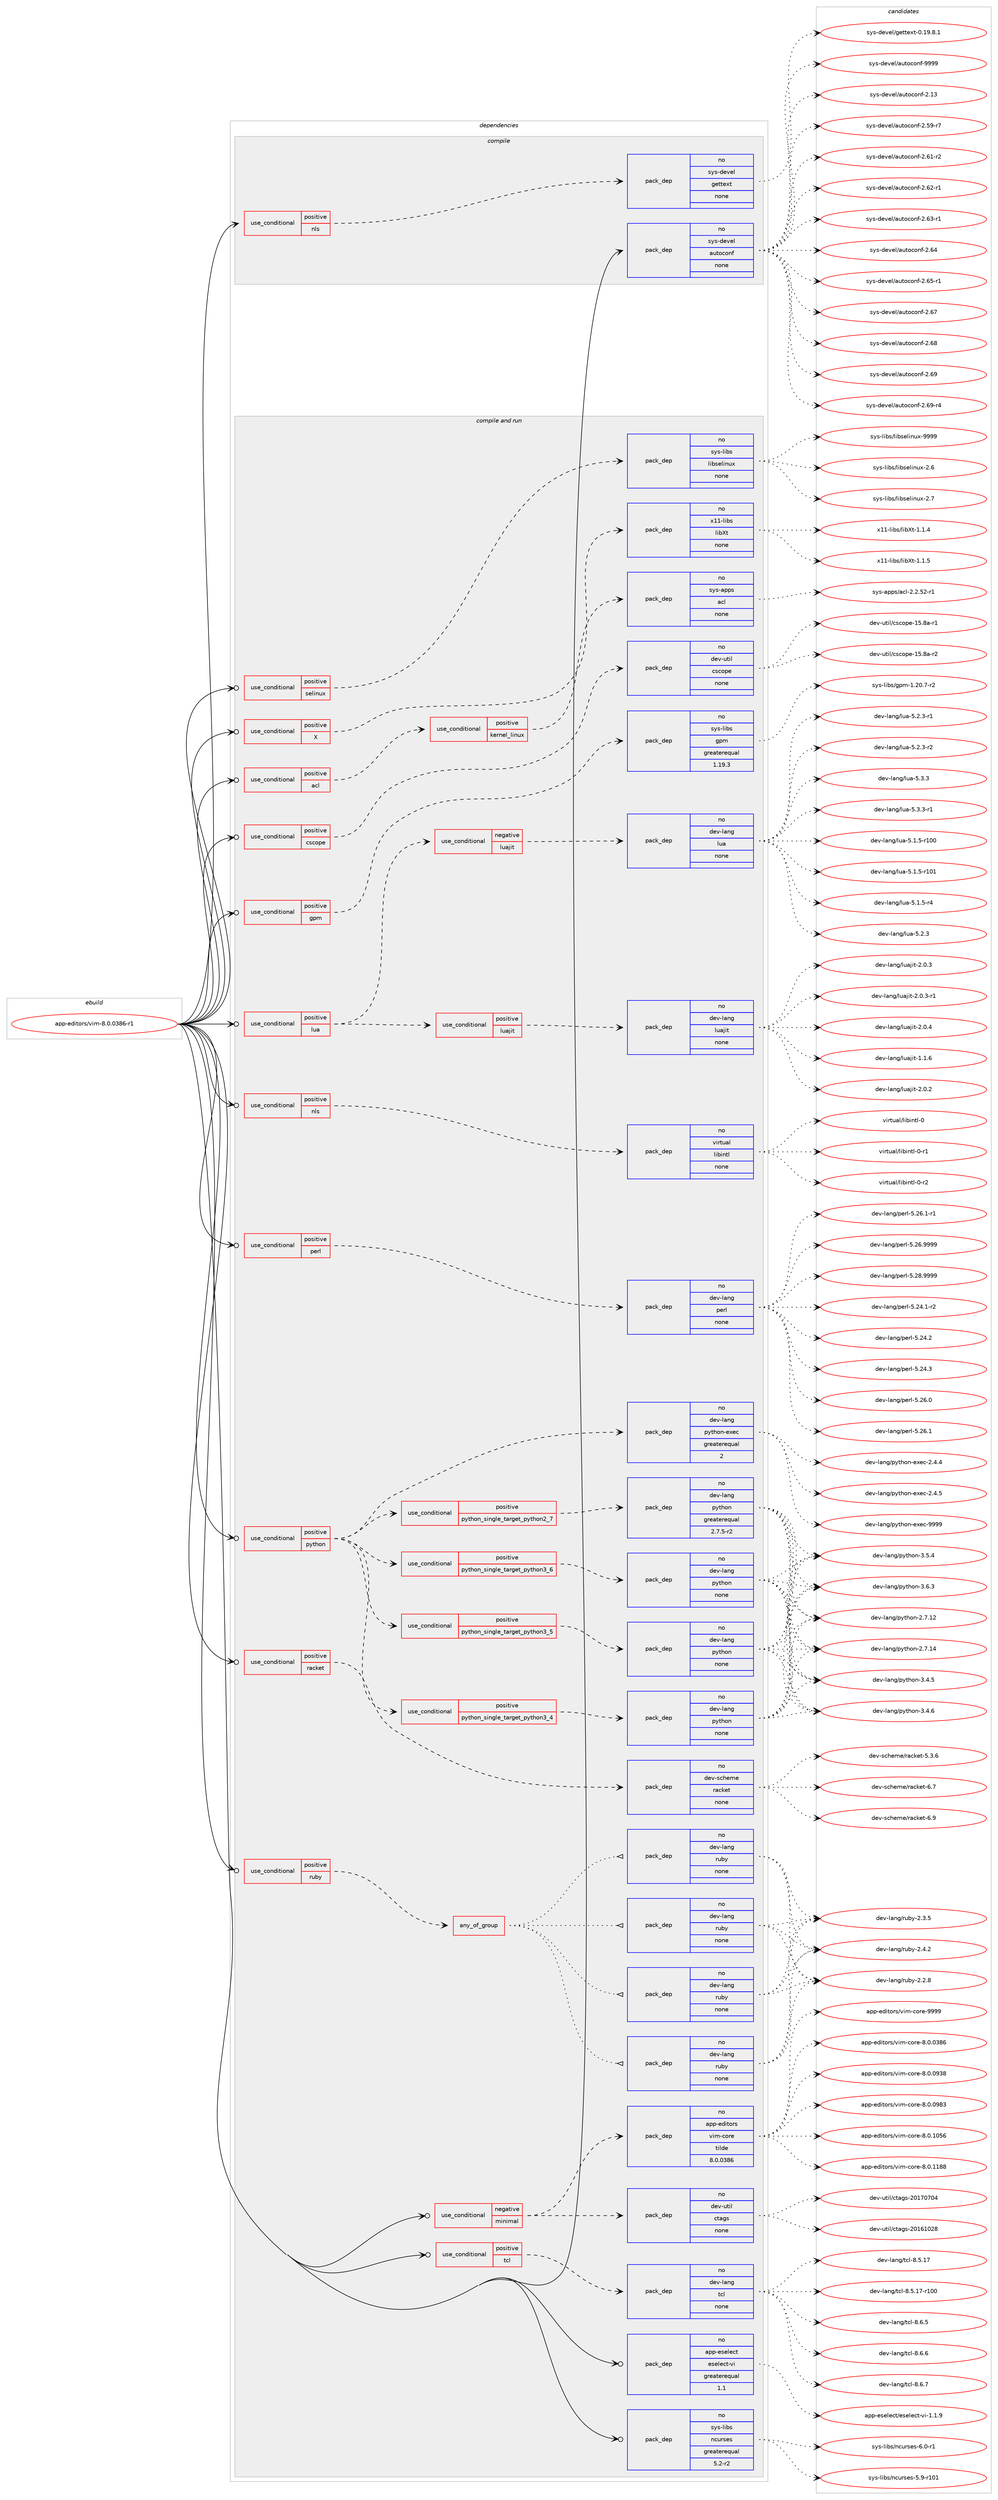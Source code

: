 digraph prolog {

# *************
# Graph options
# *************

newrank=true;
concentrate=true;
compound=true;
graph [rankdir=LR,fontname=Helvetica,fontsize=10,ranksep=1.5];#, ranksep=2.5, nodesep=0.2];
edge  [arrowhead=vee];
node  [fontname=Helvetica,fontsize=10];

# **********
# The ebuild
# **********

subgraph cluster_leftcol {
color=gray;
rank=same;
label=<<i>ebuild</i>>;
id [label="app-editors/vim-8.0.0386-r1", color=red, width=4, href="../app-editors/vim-8.0.0386-r1.svg"];
}

# ****************
# The dependencies
# ****************

subgraph cluster_midcol {
color=gray;
label=<<i>dependencies</i>>;
subgraph cluster_compile {
fillcolor="#eeeeee";
style=filled;
label=<<i>compile</i>>;
subgraph cond4673 {
dependency18905 [label=<<TABLE BORDER="0" CELLBORDER="1" CELLSPACING="0" CELLPADDING="4"><TR><TD ROWSPAN="3" CELLPADDING="10">use_conditional</TD></TR><TR><TD>positive</TD></TR><TR><TD>nls</TD></TR></TABLE>>, shape=none, color=red];
subgraph pack13844 {
dependency18906 [label=<<TABLE BORDER="0" CELLBORDER="1" CELLSPACING="0" CELLPADDING="4" WIDTH="220"><TR><TD ROWSPAN="6" CELLPADDING="30">pack_dep</TD></TR><TR><TD WIDTH="110">no</TD></TR><TR><TD>sys-devel</TD></TR><TR><TD>gettext</TD></TR><TR><TD>none</TD></TR><TR><TD></TD></TR></TABLE>>, shape=none, color=blue];
}
dependency18905:e -> dependency18906:w [weight=20,style="dashed",arrowhead="vee"];
}
id:e -> dependency18905:w [weight=20,style="solid",arrowhead="vee"];
subgraph pack13845 {
dependency18907 [label=<<TABLE BORDER="0" CELLBORDER="1" CELLSPACING="0" CELLPADDING="4" WIDTH="220"><TR><TD ROWSPAN="6" CELLPADDING="30">pack_dep</TD></TR><TR><TD WIDTH="110">no</TD></TR><TR><TD>sys-devel</TD></TR><TR><TD>autoconf</TD></TR><TR><TD>none</TD></TR><TR><TD></TD></TR></TABLE>>, shape=none, color=blue];
}
id:e -> dependency18907:w [weight=20,style="solid",arrowhead="vee"];
}
subgraph cluster_compileandrun {
fillcolor="#eeeeee";
style=filled;
label=<<i>compile and run</i>>;
subgraph cond4674 {
dependency18908 [label=<<TABLE BORDER="0" CELLBORDER="1" CELLSPACING="0" CELLPADDING="4"><TR><TD ROWSPAN="3" CELLPADDING="10">use_conditional</TD></TR><TR><TD>negative</TD></TR><TR><TD>minimal</TD></TR></TABLE>>, shape=none, color=red];
subgraph pack13846 {
dependency18909 [label=<<TABLE BORDER="0" CELLBORDER="1" CELLSPACING="0" CELLPADDING="4" WIDTH="220"><TR><TD ROWSPAN="6" CELLPADDING="30">pack_dep</TD></TR><TR><TD WIDTH="110">no</TD></TR><TR><TD>app-editors</TD></TR><TR><TD>vim-core</TD></TR><TR><TD>tilde</TD></TR><TR><TD>8.0.0386</TD></TR></TABLE>>, shape=none, color=blue];
}
dependency18908:e -> dependency18909:w [weight=20,style="dashed",arrowhead="vee"];
subgraph pack13847 {
dependency18910 [label=<<TABLE BORDER="0" CELLBORDER="1" CELLSPACING="0" CELLPADDING="4" WIDTH="220"><TR><TD ROWSPAN="6" CELLPADDING="30">pack_dep</TD></TR><TR><TD WIDTH="110">no</TD></TR><TR><TD>dev-util</TD></TR><TR><TD>ctags</TD></TR><TR><TD>none</TD></TR><TR><TD></TD></TR></TABLE>>, shape=none, color=blue];
}
dependency18908:e -> dependency18910:w [weight=20,style="dashed",arrowhead="vee"];
}
id:e -> dependency18908:w [weight=20,style="solid",arrowhead="odotvee"];
subgraph cond4675 {
dependency18911 [label=<<TABLE BORDER="0" CELLBORDER="1" CELLSPACING="0" CELLPADDING="4"><TR><TD ROWSPAN="3" CELLPADDING="10">use_conditional</TD></TR><TR><TD>positive</TD></TR><TR><TD>X</TD></TR></TABLE>>, shape=none, color=red];
subgraph pack13848 {
dependency18912 [label=<<TABLE BORDER="0" CELLBORDER="1" CELLSPACING="0" CELLPADDING="4" WIDTH="220"><TR><TD ROWSPAN="6" CELLPADDING="30">pack_dep</TD></TR><TR><TD WIDTH="110">no</TD></TR><TR><TD>x11-libs</TD></TR><TR><TD>libXt</TD></TR><TR><TD>none</TD></TR><TR><TD></TD></TR></TABLE>>, shape=none, color=blue];
}
dependency18911:e -> dependency18912:w [weight=20,style="dashed",arrowhead="vee"];
}
id:e -> dependency18911:w [weight=20,style="solid",arrowhead="odotvee"];
subgraph cond4676 {
dependency18913 [label=<<TABLE BORDER="0" CELLBORDER="1" CELLSPACING="0" CELLPADDING="4"><TR><TD ROWSPAN="3" CELLPADDING="10">use_conditional</TD></TR><TR><TD>positive</TD></TR><TR><TD>acl</TD></TR></TABLE>>, shape=none, color=red];
subgraph cond4677 {
dependency18914 [label=<<TABLE BORDER="0" CELLBORDER="1" CELLSPACING="0" CELLPADDING="4"><TR><TD ROWSPAN="3" CELLPADDING="10">use_conditional</TD></TR><TR><TD>positive</TD></TR><TR><TD>kernel_linux</TD></TR></TABLE>>, shape=none, color=red];
subgraph pack13849 {
dependency18915 [label=<<TABLE BORDER="0" CELLBORDER="1" CELLSPACING="0" CELLPADDING="4" WIDTH="220"><TR><TD ROWSPAN="6" CELLPADDING="30">pack_dep</TD></TR><TR><TD WIDTH="110">no</TD></TR><TR><TD>sys-apps</TD></TR><TR><TD>acl</TD></TR><TR><TD>none</TD></TR><TR><TD></TD></TR></TABLE>>, shape=none, color=blue];
}
dependency18914:e -> dependency18915:w [weight=20,style="dashed",arrowhead="vee"];
}
dependency18913:e -> dependency18914:w [weight=20,style="dashed",arrowhead="vee"];
}
id:e -> dependency18913:w [weight=20,style="solid",arrowhead="odotvee"];
subgraph cond4678 {
dependency18916 [label=<<TABLE BORDER="0" CELLBORDER="1" CELLSPACING="0" CELLPADDING="4"><TR><TD ROWSPAN="3" CELLPADDING="10">use_conditional</TD></TR><TR><TD>positive</TD></TR><TR><TD>cscope</TD></TR></TABLE>>, shape=none, color=red];
subgraph pack13850 {
dependency18917 [label=<<TABLE BORDER="0" CELLBORDER="1" CELLSPACING="0" CELLPADDING="4" WIDTH="220"><TR><TD ROWSPAN="6" CELLPADDING="30">pack_dep</TD></TR><TR><TD WIDTH="110">no</TD></TR><TR><TD>dev-util</TD></TR><TR><TD>cscope</TD></TR><TR><TD>none</TD></TR><TR><TD></TD></TR></TABLE>>, shape=none, color=blue];
}
dependency18916:e -> dependency18917:w [weight=20,style="dashed",arrowhead="vee"];
}
id:e -> dependency18916:w [weight=20,style="solid",arrowhead="odotvee"];
subgraph cond4679 {
dependency18918 [label=<<TABLE BORDER="0" CELLBORDER="1" CELLSPACING="0" CELLPADDING="4"><TR><TD ROWSPAN="3" CELLPADDING="10">use_conditional</TD></TR><TR><TD>positive</TD></TR><TR><TD>gpm</TD></TR></TABLE>>, shape=none, color=red];
subgraph pack13851 {
dependency18919 [label=<<TABLE BORDER="0" CELLBORDER="1" CELLSPACING="0" CELLPADDING="4" WIDTH="220"><TR><TD ROWSPAN="6" CELLPADDING="30">pack_dep</TD></TR><TR><TD WIDTH="110">no</TD></TR><TR><TD>sys-libs</TD></TR><TR><TD>gpm</TD></TR><TR><TD>greaterequal</TD></TR><TR><TD>1.19.3</TD></TR></TABLE>>, shape=none, color=blue];
}
dependency18918:e -> dependency18919:w [weight=20,style="dashed",arrowhead="vee"];
}
id:e -> dependency18918:w [weight=20,style="solid",arrowhead="odotvee"];
subgraph cond4680 {
dependency18920 [label=<<TABLE BORDER="0" CELLBORDER="1" CELLSPACING="0" CELLPADDING="4"><TR><TD ROWSPAN="3" CELLPADDING="10">use_conditional</TD></TR><TR><TD>positive</TD></TR><TR><TD>lua</TD></TR></TABLE>>, shape=none, color=red];
subgraph cond4681 {
dependency18921 [label=<<TABLE BORDER="0" CELLBORDER="1" CELLSPACING="0" CELLPADDING="4"><TR><TD ROWSPAN="3" CELLPADDING="10">use_conditional</TD></TR><TR><TD>positive</TD></TR><TR><TD>luajit</TD></TR></TABLE>>, shape=none, color=red];
subgraph pack13852 {
dependency18922 [label=<<TABLE BORDER="0" CELLBORDER="1" CELLSPACING="0" CELLPADDING="4" WIDTH="220"><TR><TD ROWSPAN="6" CELLPADDING="30">pack_dep</TD></TR><TR><TD WIDTH="110">no</TD></TR><TR><TD>dev-lang</TD></TR><TR><TD>luajit</TD></TR><TR><TD>none</TD></TR><TR><TD></TD></TR></TABLE>>, shape=none, color=blue];
}
dependency18921:e -> dependency18922:w [weight=20,style="dashed",arrowhead="vee"];
}
dependency18920:e -> dependency18921:w [weight=20,style="dashed",arrowhead="vee"];
subgraph cond4682 {
dependency18923 [label=<<TABLE BORDER="0" CELLBORDER="1" CELLSPACING="0" CELLPADDING="4"><TR><TD ROWSPAN="3" CELLPADDING="10">use_conditional</TD></TR><TR><TD>negative</TD></TR><TR><TD>luajit</TD></TR></TABLE>>, shape=none, color=red];
subgraph pack13853 {
dependency18924 [label=<<TABLE BORDER="0" CELLBORDER="1" CELLSPACING="0" CELLPADDING="4" WIDTH="220"><TR><TD ROWSPAN="6" CELLPADDING="30">pack_dep</TD></TR><TR><TD WIDTH="110">no</TD></TR><TR><TD>dev-lang</TD></TR><TR><TD>lua</TD></TR><TR><TD>none</TD></TR><TR><TD></TD></TR></TABLE>>, shape=none, color=blue];
}
dependency18923:e -> dependency18924:w [weight=20,style="dashed",arrowhead="vee"];
}
dependency18920:e -> dependency18923:w [weight=20,style="dashed",arrowhead="vee"];
}
id:e -> dependency18920:w [weight=20,style="solid",arrowhead="odotvee"];
subgraph cond4683 {
dependency18925 [label=<<TABLE BORDER="0" CELLBORDER="1" CELLSPACING="0" CELLPADDING="4"><TR><TD ROWSPAN="3" CELLPADDING="10">use_conditional</TD></TR><TR><TD>positive</TD></TR><TR><TD>nls</TD></TR></TABLE>>, shape=none, color=red];
subgraph pack13854 {
dependency18926 [label=<<TABLE BORDER="0" CELLBORDER="1" CELLSPACING="0" CELLPADDING="4" WIDTH="220"><TR><TD ROWSPAN="6" CELLPADDING="30">pack_dep</TD></TR><TR><TD WIDTH="110">no</TD></TR><TR><TD>virtual</TD></TR><TR><TD>libintl</TD></TR><TR><TD>none</TD></TR><TR><TD></TD></TR></TABLE>>, shape=none, color=blue];
}
dependency18925:e -> dependency18926:w [weight=20,style="dashed",arrowhead="vee"];
}
id:e -> dependency18925:w [weight=20,style="solid",arrowhead="odotvee"];
subgraph cond4684 {
dependency18927 [label=<<TABLE BORDER="0" CELLBORDER="1" CELLSPACING="0" CELLPADDING="4"><TR><TD ROWSPAN="3" CELLPADDING="10">use_conditional</TD></TR><TR><TD>positive</TD></TR><TR><TD>perl</TD></TR></TABLE>>, shape=none, color=red];
subgraph pack13855 {
dependency18928 [label=<<TABLE BORDER="0" CELLBORDER="1" CELLSPACING="0" CELLPADDING="4" WIDTH="220"><TR><TD ROWSPAN="6" CELLPADDING="30">pack_dep</TD></TR><TR><TD WIDTH="110">no</TD></TR><TR><TD>dev-lang</TD></TR><TR><TD>perl</TD></TR><TR><TD>none</TD></TR><TR><TD></TD></TR></TABLE>>, shape=none, color=blue];
}
dependency18927:e -> dependency18928:w [weight=20,style="dashed",arrowhead="vee"];
}
id:e -> dependency18927:w [weight=20,style="solid",arrowhead="odotvee"];
subgraph cond4685 {
dependency18929 [label=<<TABLE BORDER="0" CELLBORDER="1" CELLSPACING="0" CELLPADDING="4"><TR><TD ROWSPAN="3" CELLPADDING="10">use_conditional</TD></TR><TR><TD>positive</TD></TR><TR><TD>python</TD></TR></TABLE>>, shape=none, color=red];
subgraph cond4686 {
dependency18930 [label=<<TABLE BORDER="0" CELLBORDER="1" CELLSPACING="0" CELLPADDING="4"><TR><TD ROWSPAN="3" CELLPADDING="10">use_conditional</TD></TR><TR><TD>positive</TD></TR><TR><TD>python_single_target_python2_7</TD></TR></TABLE>>, shape=none, color=red];
subgraph pack13856 {
dependency18931 [label=<<TABLE BORDER="0" CELLBORDER="1" CELLSPACING="0" CELLPADDING="4" WIDTH="220"><TR><TD ROWSPAN="6" CELLPADDING="30">pack_dep</TD></TR><TR><TD WIDTH="110">no</TD></TR><TR><TD>dev-lang</TD></TR><TR><TD>python</TD></TR><TR><TD>greaterequal</TD></TR><TR><TD>2.7.5-r2</TD></TR></TABLE>>, shape=none, color=blue];
}
dependency18930:e -> dependency18931:w [weight=20,style="dashed",arrowhead="vee"];
}
dependency18929:e -> dependency18930:w [weight=20,style="dashed",arrowhead="vee"];
subgraph cond4687 {
dependency18932 [label=<<TABLE BORDER="0" CELLBORDER="1" CELLSPACING="0" CELLPADDING="4"><TR><TD ROWSPAN="3" CELLPADDING="10">use_conditional</TD></TR><TR><TD>positive</TD></TR><TR><TD>python_single_target_python3_4</TD></TR></TABLE>>, shape=none, color=red];
subgraph pack13857 {
dependency18933 [label=<<TABLE BORDER="0" CELLBORDER="1" CELLSPACING="0" CELLPADDING="4" WIDTH="220"><TR><TD ROWSPAN="6" CELLPADDING="30">pack_dep</TD></TR><TR><TD WIDTH="110">no</TD></TR><TR><TD>dev-lang</TD></TR><TR><TD>python</TD></TR><TR><TD>none</TD></TR><TR><TD></TD></TR></TABLE>>, shape=none, color=blue];
}
dependency18932:e -> dependency18933:w [weight=20,style="dashed",arrowhead="vee"];
}
dependency18929:e -> dependency18932:w [weight=20,style="dashed",arrowhead="vee"];
subgraph cond4688 {
dependency18934 [label=<<TABLE BORDER="0" CELLBORDER="1" CELLSPACING="0" CELLPADDING="4"><TR><TD ROWSPAN="3" CELLPADDING="10">use_conditional</TD></TR><TR><TD>positive</TD></TR><TR><TD>python_single_target_python3_5</TD></TR></TABLE>>, shape=none, color=red];
subgraph pack13858 {
dependency18935 [label=<<TABLE BORDER="0" CELLBORDER="1" CELLSPACING="0" CELLPADDING="4" WIDTH="220"><TR><TD ROWSPAN="6" CELLPADDING="30">pack_dep</TD></TR><TR><TD WIDTH="110">no</TD></TR><TR><TD>dev-lang</TD></TR><TR><TD>python</TD></TR><TR><TD>none</TD></TR><TR><TD></TD></TR></TABLE>>, shape=none, color=blue];
}
dependency18934:e -> dependency18935:w [weight=20,style="dashed",arrowhead="vee"];
}
dependency18929:e -> dependency18934:w [weight=20,style="dashed",arrowhead="vee"];
subgraph cond4689 {
dependency18936 [label=<<TABLE BORDER="0" CELLBORDER="1" CELLSPACING="0" CELLPADDING="4"><TR><TD ROWSPAN="3" CELLPADDING="10">use_conditional</TD></TR><TR><TD>positive</TD></TR><TR><TD>python_single_target_python3_6</TD></TR></TABLE>>, shape=none, color=red];
subgraph pack13859 {
dependency18937 [label=<<TABLE BORDER="0" CELLBORDER="1" CELLSPACING="0" CELLPADDING="4" WIDTH="220"><TR><TD ROWSPAN="6" CELLPADDING="30">pack_dep</TD></TR><TR><TD WIDTH="110">no</TD></TR><TR><TD>dev-lang</TD></TR><TR><TD>python</TD></TR><TR><TD>none</TD></TR><TR><TD></TD></TR></TABLE>>, shape=none, color=blue];
}
dependency18936:e -> dependency18937:w [weight=20,style="dashed",arrowhead="vee"];
}
dependency18929:e -> dependency18936:w [weight=20,style="dashed",arrowhead="vee"];
subgraph pack13860 {
dependency18938 [label=<<TABLE BORDER="0" CELLBORDER="1" CELLSPACING="0" CELLPADDING="4" WIDTH="220"><TR><TD ROWSPAN="6" CELLPADDING="30">pack_dep</TD></TR><TR><TD WIDTH="110">no</TD></TR><TR><TD>dev-lang</TD></TR><TR><TD>python-exec</TD></TR><TR><TD>greaterequal</TD></TR><TR><TD>2</TD></TR></TABLE>>, shape=none, color=blue];
}
dependency18929:e -> dependency18938:w [weight=20,style="dashed",arrowhead="vee"];
}
id:e -> dependency18929:w [weight=20,style="solid",arrowhead="odotvee"];
subgraph cond4690 {
dependency18939 [label=<<TABLE BORDER="0" CELLBORDER="1" CELLSPACING="0" CELLPADDING="4"><TR><TD ROWSPAN="3" CELLPADDING="10">use_conditional</TD></TR><TR><TD>positive</TD></TR><TR><TD>racket</TD></TR></TABLE>>, shape=none, color=red];
subgraph pack13861 {
dependency18940 [label=<<TABLE BORDER="0" CELLBORDER="1" CELLSPACING="0" CELLPADDING="4" WIDTH="220"><TR><TD ROWSPAN="6" CELLPADDING="30">pack_dep</TD></TR><TR><TD WIDTH="110">no</TD></TR><TR><TD>dev-scheme</TD></TR><TR><TD>racket</TD></TR><TR><TD>none</TD></TR><TR><TD></TD></TR></TABLE>>, shape=none, color=blue];
}
dependency18939:e -> dependency18940:w [weight=20,style="dashed",arrowhead="vee"];
}
id:e -> dependency18939:w [weight=20,style="solid",arrowhead="odotvee"];
subgraph cond4691 {
dependency18941 [label=<<TABLE BORDER="0" CELLBORDER="1" CELLSPACING="0" CELLPADDING="4"><TR><TD ROWSPAN="3" CELLPADDING="10">use_conditional</TD></TR><TR><TD>positive</TD></TR><TR><TD>ruby</TD></TR></TABLE>>, shape=none, color=red];
subgraph any384 {
dependency18942 [label=<<TABLE BORDER="0" CELLBORDER="1" CELLSPACING="0" CELLPADDING="4"><TR><TD CELLPADDING="10">any_of_group</TD></TR></TABLE>>, shape=none, color=red];subgraph pack13862 {
dependency18943 [label=<<TABLE BORDER="0" CELLBORDER="1" CELLSPACING="0" CELLPADDING="4" WIDTH="220"><TR><TD ROWSPAN="6" CELLPADDING="30">pack_dep</TD></TR><TR><TD WIDTH="110">no</TD></TR><TR><TD>dev-lang</TD></TR><TR><TD>ruby</TD></TR><TR><TD>none</TD></TR><TR><TD></TD></TR></TABLE>>, shape=none, color=blue];
}
dependency18942:e -> dependency18943:w [weight=20,style="dotted",arrowhead="oinv"];
subgraph pack13863 {
dependency18944 [label=<<TABLE BORDER="0" CELLBORDER="1" CELLSPACING="0" CELLPADDING="4" WIDTH="220"><TR><TD ROWSPAN="6" CELLPADDING="30">pack_dep</TD></TR><TR><TD WIDTH="110">no</TD></TR><TR><TD>dev-lang</TD></TR><TR><TD>ruby</TD></TR><TR><TD>none</TD></TR><TR><TD></TD></TR></TABLE>>, shape=none, color=blue];
}
dependency18942:e -> dependency18944:w [weight=20,style="dotted",arrowhead="oinv"];
subgraph pack13864 {
dependency18945 [label=<<TABLE BORDER="0" CELLBORDER="1" CELLSPACING="0" CELLPADDING="4" WIDTH="220"><TR><TD ROWSPAN="6" CELLPADDING="30">pack_dep</TD></TR><TR><TD WIDTH="110">no</TD></TR><TR><TD>dev-lang</TD></TR><TR><TD>ruby</TD></TR><TR><TD>none</TD></TR><TR><TD></TD></TR></TABLE>>, shape=none, color=blue];
}
dependency18942:e -> dependency18945:w [weight=20,style="dotted",arrowhead="oinv"];
subgraph pack13865 {
dependency18946 [label=<<TABLE BORDER="0" CELLBORDER="1" CELLSPACING="0" CELLPADDING="4" WIDTH="220"><TR><TD ROWSPAN="6" CELLPADDING="30">pack_dep</TD></TR><TR><TD WIDTH="110">no</TD></TR><TR><TD>dev-lang</TD></TR><TR><TD>ruby</TD></TR><TR><TD>none</TD></TR><TR><TD></TD></TR></TABLE>>, shape=none, color=blue];
}
dependency18942:e -> dependency18946:w [weight=20,style="dotted",arrowhead="oinv"];
}
dependency18941:e -> dependency18942:w [weight=20,style="dashed",arrowhead="vee"];
}
id:e -> dependency18941:w [weight=20,style="solid",arrowhead="odotvee"];
subgraph cond4692 {
dependency18947 [label=<<TABLE BORDER="0" CELLBORDER="1" CELLSPACING="0" CELLPADDING="4"><TR><TD ROWSPAN="3" CELLPADDING="10">use_conditional</TD></TR><TR><TD>positive</TD></TR><TR><TD>selinux</TD></TR></TABLE>>, shape=none, color=red];
subgraph pack13866 {
dependency18948 [label=<<TABLE BORDER="0" CELLBORDER="1" CELLSPACING="0" CELLPADDING="4" WIDTH="220"><TR><TD ROWSPAN="6" CELLPADDING="30">pack_dep</TD></TR><TR><TD WIDTH="110">no</TD></TR><TR><TD>sys-libs</TD></TR><TR><TD>libselinux</TD></TR><TR><TD>none</TD></TR><TR><TD></TD></TR></TABLE>>, shape=none, color=blue];
}
dependency18947:e -> dependency18948:w [weight=20,style="dashed",arrowhead="vee"];
}
id:e -> dependency18947:w [weight=20,style="solid",arrowhead="odotvee"];
subgraph cond4693 {
dependency18949 [label=<<TABLE BORDER="0" CELLBORDER="1" CELLSPACING="0" CELLPADDING="4"><TR><TD ROWSPAN="3" CELLPADDING="10">use_conditional</TD></TR><TR><TD>positive</TD></TR><TR><TD>tcl</TD></TR></TABLE>>, shape=none, color=red];
subgraph pack13867 {
dependency18950 [label=<<TABLE BORDER="0" CELLBORDER="1" CELLSPACING="0" CELLPADDING="4" WIDTH="220"><TR><TD ROWSPAN="6" CELLPADDING="30">pack_dep</TD></TR><TR><TD WIDTH="110">no</TD></TR><TR><TD>dev-lang</TD></TR><TR><TD>tcl</TD></TR><TR><TD>none</TD></TR><TR><TD></TD></TR></TABLE>>, shape=none, color=blue];
}
dependency18949:e -> dependency18950:w [weight=20,style="dashed",arrowhead="vee"];
}
id:e -> dependency18949:w [weight=20,style="solid",arrowhead="odotvee"];
subgraph pack13868 {
dependency18951 [label=<<TABLE BORDER="0" CELLBORDER="1" CELLSPACING="0" CELLPADDING="4" WIDTH="220"><TR><TD ROWSPAN="6" CELLPADDING="30">pack_dep</TD></TR><TR><TD WIDTH="110">no</TD></TR><TR><TD>app-eselect</TD></TR><TR><TD>eselect-vi</TD></TR><TR><TD>greaterequal</TD></TR><TR><TD>1.1</TD></TR></TABLE>>, shape=none, color=blue];
}
id:e -> dependency18951:w [weight=20,style="solid",arrowhead="odotvee"];
subgraph pack13869 {
dependency18952 [label=<<TABLE BORDER="0" CELLBORDER="1" CELLSPACING="0" CELLPADDING="4" WIDTH="220"><TR><TD ROWSPAN="6" CELLPADDING="30">pack_dep</TD></TR><TR><TD WIDTH="110">no</TD></TR><TR><TD>sys-libs</TD></TR><TR><TD>ncurses</TD></TR><TR><TD>greaterequal</TD></TR><TR><TD>5.2-r2</TD></TR></TABLE>>, shape=none, color=blue];
}
id:e -> dependency18952:w [weight=20,style="solid",arrowhead="odotvee"];
}
subgraph cluster_run {
fillcolor="#eeeeee";
style=filled;
label=<<i>run</i>>;
}
}

# **************
# The candidates
# **************

subgraph cluster_choices {
rank=same;
color=gray;
label=<<i>candidates</i>>;

subgraph choice13844 {
color=black;
nodesep=1;
choice1151211154510010111810110847103101116116101120116454846495746564649 [label="sys-devel/gettext-0.19.8.1", color=red, width=4,href="../sys-devel/gettext-0.19.8.1.svg"];
dependency18906:e -> choice1151211154510010111810110847103101116116101120116454846495746564649:w [style=dotted,weight="100"];
}
subgraph choice13845 {
color=black;
nodesep=1;
choice115121115451001011181011084797117116111991111101024550464951 [label="sys-devel/autoconf-2.13", color=red, width=4,href="../sys-devel/autoconf-2.13.svg"];
choice1151211154510010111810110847971171161119911111010245504653574511455 [label="sys-devel/autoconf-2.59-r7", color=red, width=4,href="../sys-devel/autoconf-2.59-r7.svg"];
choice1151211154510010111810110847971171161119911111010245504654494511450 [label="sys-devel/autoconf-2.61-r2", color=red, width=4,href="../sys-devel/autoconf-2.61-r2.svg"];
choice1151211154510010111810110847971171161119911111010245504654504511449 [label="sys-devel/autoconf-2.62-r1", color=red, width=4,href="../sys-devel/autoconf-2.62-r1.svg"];
choice1151211154510010111810110847971171161119911111010245504654514511449 [label="sys-devel/autoconf-2.63-r1", color=red, width=4,href="../sys-devel/autoconf-2.63-r1.svg"];
choice115121115451001011181011084797117116111991111101024550465452 [label="sys-devel/autoconf-2.64", color=red, width=4,href="../sys-devel/autoconf-2.64.svg"];
choice1151211154510010111810110847971171161119911111010245504654534511449 [label="sys-devel/autoconf-2.65-r1", color=red, width=4,href="../sys-devel/autoconf-2.65-r1.svg"];
choice115121115451001011181011084797117116111991111101024550465455 [label="sys-devel/autoconf-2.67", color=red, width=4,href="../sys-devel/autoconf-2.67.svg"];
choice115121115451001011181011084797117116111991111101024550465456 [label="sys-devel/autoconf-2.68", color=red, width=4,href="../sys-devel/autoconf-2.68.svg"];
choice115121115451001011181011084797117116111991111101024550465457 [label="sys-devel/autoconf-2.69", color=red, width=4,href="../sys-devel/autoconf-2.69.svg"];
choice1151211154510010111810110847971171161119911111010245504654574511452 [label="sys-devel/autoconf-2.69-r4", color=red, width=4,href="../sys-devel/autoconf-2.69-r4.svg"];
choice115121115451001011181011084797117116111991111101024557575757 [label="sys-devel/autoconf-9999", color=red, width=4,href="../sys-devel/autoconf-9999.svg"];
dependency18907:e -> choice115121115451001011181011084797117116111991111101024550464951:w [style=dotted,weight="100"];
dependency18907:e -> choice1151211154510010111810110847971171161119911111010245504653574511455:w [style=dotted,weight="100"];
dependency18907:e -> choice1151211154510010111810110847971171161119911111010245504654494511450:w [style=dotted,weight="100"];
dependency18907:e -> choice1151211154510010111810110847971171161119911111010245504654504511449:w [style=dotted,weight="100"];
dependency18907:e -> choice1151211154510010111810110847971171161119911111010245504654514511449:w [style=dotted,weight="100"];
dependency18907:e -> choice115121115451001011181011084797117116111991111101024550465452:w [style=dotted,weight="100"];
dependency18907:e -> choice1151211154510010111810110847971171161119911111010245504654534511449:w [style=dotted,weight="100"];
dependency18907:e -> choice115121115451001011181011084797117116111991111101024550465455:w [style=dotted,weight="100"];
dependency18907:e -> choice115121115451001011181011084797117116111991111101024550465456:w [style=dotted,weight="100"];
dependency18907:e -> choice115121115451001011181011084797117116111991111101024550465457:w [style=dotted,weight="100"];
dependency18907:e -> choice1151211154510010111810110847971171161119911111010245504654574511452:w [style=dotted,weight="100"];
dependency18907:e -> choice115121115451001011181011084797117116111991111101024557575757:w [style=dotted,weight="100"];
}
subgraph choice13846 {
color=black;
nodesep=1;
choice9711211245101100105116111114115471181051094599111114101455646484648515654 [label="app-editors/vim-core-8.0.0386", color=red, width=4,href="../app-editors/vim-core-8.0.0386.svg"];
choice9711211245101100105116111114115471181051094599111114101455646484648575156 [label="app-editors/vim-core-8.0.0938", color=red, width=4,href="../app-editors/vim-core-8.0.0938.svg"];
choice9711211245101100105116111114115471181051094599111114101455646484648575651 [label="app-editors/vim-core-8.0.0983", color=red, width=4,href="../app-editors/vim-core-8.0.0983.svg"];
choice9711211245101100105116111114115471181051094599111114101455646484649485354 [label="app-editors/vim-core-8.0.1056", color=red, width=4,href="../app-editors/vim-core-8.0.1056.svg"];
choice9711211245101100105116111114115471181051094599111114101455646484649495656 [label="app-editors/vim-core-8.0.1188", color=red, width=4,href="../app-editors/vim-core-8.0.1188.svg"];
choice97112112451011001051161111141154711810510945991111141014557575757 [label="app-editors/vim-core-9999", color=red, width=4,href="../app-editors/vim-core-9999.svg"];
dependency18909:e -> choice9711211245101100105116111114115471181051094599111114101455646484648515654:w [style=dotted,weight="100"];
dependency18909:e -> choice9711211245101100105116111114115471181051094599111114101455646484648575156:w [style=dotted,weight="100"];
dependency18909:e -> choice9711211245101100105116111114115471181051094599111114101455646484648575651:w [style=dotted,weight="100"];
dependency18909:e -> choice9711211245101100105116111114115471181051094599111114101455646484649485354:w [style=dotted,weight="100"];
dependency18909:e -> choice9711211245101100105116111114115471181051094599111114101455646484649495656:w [style=dotted,weight="100"];
dependency18909:e -> choice97112112451011001051161111141154711810510945991111141014557575757:w [style=dotted,weight="100"];
}
subgraph choice13847 {
color=black;
nodesep=1;
choice10010111845117116105108479911697103115455048495449485056 [label="dev-util/ctags-20161028", color=red, width=4,href="../dev-util/ctags-20161028.svg"];
choice10010111845117116105108479911697103115455048495548554852 [label="dev-util/ctags-20170704", color=red, width=4,href="../dev-util/ctags-20170704.svg"];
dependency18910:e -> choice10010111845117116105108479911697103115455048495449485056:w [style=dotted,weight="100"];
dependency18910:e -> choice10010111845117116105108479911697103115455048495548554852:w [style=dotted,weight="100"];
}
subgraph choice13848 {
color=black;
nodesep=1;
choice12049494510810598115471081059888116454946494652 [label="x11-libs/libXt-1.1.4", color=red, width=4,href="../x11-libs/libXt-1.1.4.svg"];
choice12049494510810598115471081059888116454946494653 [label="x11-libs/libXt-1.1.5", color=red, width=4,href="../x11-libs/libXt-1.1.5.svg"];
dependency18912:e -> choice12049494510810598115471081059888116454946494652:w [style=dotted,weight="100"];
dependency18912:e -> choice12049494510810598115471081059888116454946494653:w [style=dotted,weight="100"];
}
subgraph choice13849 {
color=black;
nodesep=1;
choice1151211154597112112115479799108455046504653504511449 [label="sys-apps/acl-2.2.52-r1", color=red, width=4,href="../sys-apps/acl-2.2.52-r1.svg"];
dependency18915:e -> choice1151211154597112112115479799108455046504653504511449:w [style=dotted,weight="100"];
}
subgraph choice13850 {
color=black;
nodesep=1;
choice100101118451171161051084799115991111121014549534656974511449 [label="dev-util/cscope-15.8a-r1", color=red, width=4,href="../dev-util/cscope-15.8a-r1.svg"];
choice100101118451171161051084799115991111121014549534656974511450 [label="dev-util/cscope-15.8a-r2", color=red, width=4,href="../dev-util/cscope-15.8a-r2.svg"];
dependency18917:e -> choice100101118451171161051084799115991111121014549534656974511449:w [style=dotted,weight="100"];
dependency18917:e -> choice100101118451171161051084799115991111121014549534656974511450:w [style=dotted,weight="100"];
}
subgraph choice13851 {
color=black;
nodesep=1;
choice115121115451081059811547103112109454946504846554511450 [label="sys-libs/gpm-1.20.7-r2", color=red, width=4,href="../sys-libs/gpm-1.20.7-r2.svg"];
dependency18919:e -> choice115121115451081059811547103112109454946504846554511450:w [style=dotted,weight="100"];
}
subgraph choice13852 {
color=black;
nodesep=1;
choice10010111845108971101034710811797106105116454946494654 [label="dev-lang/luajit-1.1.6", color=red, width=4,href="../dev-lang/luajit-1.1.6.svg"];
choice10010111845108971101034710811797106105116455046484650 [label="dev-lang/luajit-2.0.2", color=red, width=4,href="../dev-lang/luajit-2.0.2.svg"];
choice10010111845108971101034710811797106105116455046484651 [label="dev-lang/luajit-2.0.3", color=red, width=4,href="../dev-lang/luajit-2.0.3.svg"];
choice100101118451089711010347108117971061051164550464846514511449 [label="dev-lang/luajit-2.0.3-r1", color=red, width=4,href="../dev-lang/luajit-2.0.3-r1.svg"];
choice10010111845108971101034710811797106105116455046484652 [label="dev-lang/luajit-2.0.4", color=red, width=4,href="../dev-lang/luajit-2.0.4.svg"];
dependency18922:e -> choice10010111845108971101034710811797106105116454946494654:w [style=dotted,weight="100"];
dependency18922:e -> choice10010111845108971101034710811797106105116455046484650:w [style=dotted,weight="100"];
dependency18922:e -> choice10010111845108971101034710811797106105116455046484651:w [style=dotted,weight="100"];
dependency18922:e -> choice100101118451089711010347108117971061051164550464846514511449:w [style=dotted,weight="100"];
dependency18922:e -> choice10010111845108971101034710811797106105116455046484652:w [style=dotted,weight="100"];
}
subgraph choice13853 {
color=black;
nodesep=1;
choice1001011184510897110103471081179745534649465345114494848 [label="dev-lang/lua-5.1.5-r100", color=red, width=4,href="../dev-lang/lua-5.1.5-r100.svg"];
choice1001011184510897110103471081179745534649465345114494849 [label="dev-lang/lua-5.1.5-r101", color=red, width=4,href="../dev-lang/lua-5.1.5-r101.svg"];
choice100101118451089711010347108117974553464946534511452 [label="dev-lang/lua-5.1.5-r4", color=red, width=4,href="../dev-lang/lua-5.1.5-r4.svg"];
choice10010111845108971101034710811797455346504651 [label="dev-lang/lua-5.2.3", color=red, width=4,href="../dev-lang/lua-5.2.3.svg"];
choice100101118451089711010347108117974553465046514511449 [label="dev-lang/lua-5.2.3-r1", color=red, width=4,href="../dev-lang/lua-5.2.3-r1.svg"];
choice100101118451089711010347108117974553465046514511450 [label="dev-lang/lua-5.2.3-r2", color=red, width=4,href="../dev-lang/lua-5.2.3-r2.svg"];
choice10010111845108971101034710811797455346514651 [label="dev-lang/lua-5.3.3", color=red, width=4,href="../dev-lang/lua-5.3.3.svg"];
choice100101118451089711010347108117974553465146514511449 [label="dev-lang/lua-5.3.3-r1", color=red, width=4,href="../dev-lang/lua-5.3.3-r1.svg"];
dependency18924:e -> choice1001011184510897110103471081179745534649465345114494848:w [style=dotted,weight="100"];
dependency18924:e -> choice1001011184510897110103471081179745534649465345114494849:w [style=dotted,weight="100"];
dependency18924:e -> choice100101118451089711010347108117974553464946534511452:w [style=dotted,weight="100"];
dependency18924:e -> choice10010111845108971101034710811797455346504651:w [style=dotted,weight="100"];
dependency18924:e -> choice100101118451089711010347108117974553465046514511449:w [style=dotted,weight="100"];
dependency18924:e -> choice100101118451089711010347108117974553465046514511450:w [style=dotted,weight="100"];
dependency18924:e -> choice10010111845108971101034710811797455346514651:w [style=dotted,weight="100"];
dependency18924:e -> choice100101118451089711010347108117974553465146514511449:w [style=dotted,weight="100"];
}
subgraph choice13854 {
color=black;
nodesep=1;
choice1181051141161179710847108105981051101161084548 [label="virtual/libintl-0", color=red, width=4,href="../virtual/libintl-0.svg"];
choice11810511411611797108471081059810511011610845484511449 [label="virtual/libintl-0-r1", color=red, width=4,href="../virtual/libintl-0-r1.svg"];
choice11810511411611797108471081059810511011610845484511450 [label="virtual/libintl-0-r2", color=red, width=4,href="../virtual/libintl-0-r2.svg"];
dependency18926:e -> choice1181051141161179710847108105981051101161084548:w [style=dotted,weight="100"];
dependency18926:e -> choice11810511411611797108471081059810511011610845484511449:w [style=dotted,weight="100"];
dependency18926:e -> choice11810511411611797108471081059810511011610845484511450:w [style=dotted,weight="100"];
}
subgraph choice13855 {
color=black;
nodesep=1;
choice100101118451089711010347112101114108455346505246494511450 [label="dev-lang/perl-5.24.1-r2", color=red, width=4,href="../dev-lang/perl-5.24.1-r2.svg"];
choice10010111845108971101034711210111410845534650524650 [label="dev-lang/perl-5.24.2", color=red, width=4,href="../dev-lang/perl-5.24.2.svg"];
choice10010111845108971101034711210111410845534650524651 [label="dev-lang/perl-5.24.3", color=red, width=4,href="../dev-lang/perl-5.24.3.svg"];
choice10010111845108971101034711210111410845534650544648 [label="dev-lang/perl-5.26.0", color=red, width=4,href="../dev-lang/perl-5.26.0.svg"];
choice10010111845108971101034711210111410845534650544649 [label="dev-lang/perl-5.26.1", color=red, width=4,href="../dev-lang/perl-5.26.1.svg"];
choice100101118451089711010347112101114108455346505446494511449 [label="dev-lang/perl-5.26.1-r1", color=red, width=4,href="../dev-lang/perl-5.26.1-r1.svg"];
choice10010111845108971101034711210111410845534650544657575757 [label="dev-lang/perl-5.26.9999", color=red, width=4,href="../dev-lang/perl-5.26.9999.svg"];
choice10010111845108971101034711210111410845534650564657575757 [label="dev-lang/perl-5.28.9999", color=red, width=4,href="../dev-lang/perl-5.28.9999.svg"];
dependency18928:e -> choice100101118451089711010347112101114108455346505246494511450:w [style=dotted,weight="100"];
dependency18928:e -> choice10010111845108971101034711210111410845534650524650:w [style=dotted,weight="100"];
dependency18928:e -> choice10010111845108971101034711210111410845534650524651:w [style=dotted,weight="100"];
dependency18928:e -> choice10010111845108971101034711210111410845534650544648:w [style=dotted,weight="100"];
dependency18928:e -> choice10010111845108971101034711210111410845534650544649:w [style=dotted,weight="100"];
dependency18928:e -> choice100101118451089711010347112101114108455346505446494511449:w [style=dotted,weight="100"];
dependency18928:e -> choice10010111845108971101034711210111410845534650544657575757:w [style=dotted,weight="100"];
dependency18928:e -> choice10010111845108971101034711210111410845534650564657575757:w [style=dotted,weight="100"];
}
subgraph choice13856 {
color=black;
nodesep=1;
choice10010111845108971101034711212111610411111045504655464950 [label="dev-lang/python-2.7.12", color=red, width=4,href="../dev-lang/python-2.7.12.svg"];
choice10010111845108971101034711212111610411111045504655464952 [label="dev-lang/python-2.7.14", color=red, width=4,href="../dev-lang/python-2.7.14.svg"];
choice100101118451089711010347112121116104111110455146524653 [label="dev-lang/python-3.4.5", color=red, width=4,href="../dev-lang/python-3.4.5.svg"];
choice100101118451089711010347112121116104111110455146524654 [label="dev-lang/python-3.4.6", color=red, width=4,href="../dev-lang/python-3.4.6.svg"];
choice100101118451089711010347112121116104111110455146534652 [label="dev-lang/python-3.5.4", color=red, width=4,href="../dev-lang/python-3.5.4.svg"];
choice100101118451089711010347112121116104111110455146544651 [label="dev-lang/python-3.6.3", color=red, width=4,href="../dev-lang/python-3.6.3.svg"];
dependency18931:e -> choice10010111845108971101034711212111610411111045504655464950:w [style=dotted,weight="100"];
dependency18931:e -> choice10010111845108971101034711212111610411111045504655464952:w [style=dotted,weight="100"];
dependency18931:e -> choice100101118451089711010347112121116104111110455146524653:w [style=dotted,weight="100"];
dependency18931:e -> choice100101118451089711010347112121116104111110455146524654:w [style=dotted,weight="100"];
dependency18931:e -> choice100101118451089711010347112121116104111110455146534652:w [style=dotted,weight="100"];
dependency18931:e -> choice100101118451089711010347112121116104111110455146544651:w [style=dotted,weight="100"];
}
subgraph choice13857 {
color=black;
nodesep=1;
choice10010111845108971101034711212111610411111045504655464950 [label="dev-lang/python-2.7.12", color=red, width=4,href="../dev-lang/python-2.7.12.svg"];
choice10010111845108971101034711212111610411111045504655464952 [label="dev-lang/python-2.7.14", color=red, width=4,href="../dev-lang/python-2.7.14.svg"];
choice100101118451089711010347112121116104111110455146524653 [label="dev-lang/python-3.4.5", color=red, width=4,href="../dev-lang/python-3.4.5.svg"];
choice100101118451089711010347112121116104111110455146524654 [label="dev-lang/python-3.4.6", color=red, width=4,href="../dev-lang/python-3.4.6.svg"];
choice100101118451089711010347112121116104111110455146534652 [label="dev-lang/python-3.5.4", color=red, width=4,href="../dev-lang/python-3.5.4.svg"];
choice100101118451089711010347112121116104111110455146544651 [label="dev-lang/python-3.6.3", color=red, width=4,href="../dev-lang/python-3.6.3.svg"];
dependency18933:e -> choice10010111845108971101034711212111610411111045504655464950:w [style=dotted,weight="100"];
dependency18933:e -> choice10010111845108971101034711212111610411111045504655464952:w [style=dotted,weight="100"];
dependency18933:e -> choice100101118451089711010347112121116104111110455146524653:w [style=dotted,weight="100"];
dependency18933:e -> choice100101118451089711010347112121116104111110455146524654:w [style=dotted,weight="100"];
dependency18933:e -> choice100101118451089711010347112121116104111110455146534652:w [style=dotted,weight="100"];
dependency18933:e -> choice100101118451089711010347112121116104111110455146544651:w [style=dotted,weight="100"];
}
subgraph choice13858 {
color=black;
nodesep=1;
choice10010111845108971101034711212111610411111045504655464950 [label="dev-lang/python-2.7.12", color=red, width=4,href="../dev-lang/python-2.7.12.svg"];
choice10010111845108971101034711212111610411111045504655464952 [label="dev-lang/python-2.7.14", color=red, width=4,href="../dev-lang/python-2.7.14.svg"];
choice100101118451089711010347112121116104111110455146524653 [label="dev-lang/python-3.4.5", color=red, width=4,href="../dev-lang/python-3.4.5.svg"];
choice100101118451089711010347112121116104111110455146524654 [label="dev-lang/python-3.4.6", color=red, width=4,href="../dev-lang/python-3.4.6.svg"];
choice100101118451089711010347112121116104111110455146534652 [label="dev-lang/python-3.5.4", color=red, width=4,href="../dev-lang/python-3.5.4.svg"];
choice100101118451089711010347112121116104111110455146544651 [label="dev-lang/python-3.6.3", color=red, width=4,href="../dev-lang/python-3.6.3.svg"];
dependency18935:e -> choice10010111845108971101034711212111610411111045504655464950:w [style=dotted,weight="100"];
dependency18935:e -> choice10010111845108971101034711212111610411111045504655464952:w [style=dotted,weight="100"];
dependency18935:e -> choice100101118451089711010347112121116104111110455146524653:w [style=dotted,weight="100"];
dependency18935:e -> choice100101118451089711010347112121116104111110455146524654:w [style=dotted,weight="100"];
dependency18935:e -> choice100101118451089711010347112121116104111110455146534652:w [style=dotted,weight="100"];
dependency18935:e -> choice100101118451089711010347112121116104111110455146544651:w [style=dotted,weight="100"];
}
subgraph choice13859 {
color=black;
nodesep=1;
choice10010111845108971101034711212111610411111045504655464950 [label="dev-lang/python-2.7.12", color=red, width=4,href="../dev-lang/python-2.7.12.svg"];
choice10010111845108971101034711212111610411111045504655464952 [label="dev-lang/python-2.7.14", color=red, width=4,href="../dev-lang/python-2.7.14.svg"];
choice100101118451089711010347112121116104111110455146524653 [label="dev-lang/python-3.4.5", color=red, width=4,href="../dev-lang/python-3.4.5.svg"];
choice100101118451089711010347112121116104111110455146524654 [label="dev-lang/python-3.4.6", color=red, width=4,href="../dev-lang/python-3.4.6.svg"];
choice100101118451089711010347112121116104111110455146534652 [label="dev-lang/python-3.5.4", color=red, width=4,href="../dev-lang/python-3.5.4.svg"];
choice100101118451089711010347112121116104111110455146544651 [label="dev-lang/python-3.6.3", color=red, width=4,href="../dev-lang/python-3.6.3.svg"];
dependency18937:e -> choice10010111845108971101034711212111610411111045504655464950:w [style=dotted,weight="100"];
dependency18937:e -> choice10010111845108971101034711212111610411111045504655464952:w [style=dotted,weight="100"];
dependency18937:e -> choice100101118451089711010347112121116104111110455146524653:w [style=dotted,weight="100"];
dependency18937:e -> choice100101118451089711010347112121116104111110455146524654:w [style=dotted,weight="100"];
dependency18937:e -> choice100101118451089711010347112121116104111110455146534652:w [style=dotted,weight="100"];
dependency18937:e -> choice100101118451089711010347112121116104111110455146544651:w [style=dotted,weight="100"];
}
subgraph choice13860 {
color=black;
nodesep=1;
choice1001011184510897110103471121211161041111104510112010199455046524652 [label="dev-lang/python-exec-2.4.4", color=red, width=4,href="../dev-lang/python-exec-2.4.4.svg"];
choice1001011184510897110103471121211161041111104510112010199455046524653 [label="dev-lang/python-exec-2.4.5", color=red, width=4,href="../dev-lang/python-exec-2.4.5.svg"];
choice10010111845108971101034711212111610411111045101120101994557575757 [label="dev-lang/python-exec-9999", color=red, width=4,href="../dev-lang/python-exec-9999.svg"];
dependency18938:e -> choice1001011184510897110103471121211161041111104510112010199455046524652:w [style=dotted,weight="100"];
dependency18938:e -> choice1001011184510897110103471121211161041111104510112010199455046524653:w [style=dotted,weight="100"];
dependency18938:e -> choice10010111845108971101034711212111610411111045101120101994557575757:w [style=dotted,weight="100"];
}
subgraph choice13861 {
color=black;
nodesep=1;
choice1001011184511599104101109101471149799107101116455346514654 [label="dev-scheme/racket-5.3.6", color=red, width=4,href="../dev-scheme/racket-5.3.6.svg"];
choice100101118451159910410110910147114979910710111645544655 [label="dev-scheme/racket-6.7", color=red, width=4,href="../dev-scheme/racket-6.7.svg"];
choice100101118451159910410110910147114979910710111645544657 [label="dev-scheme/racket-6.9", color=red, width=4,href="../dev-scheme/racket-6.9.svg"];
dependency18940:e -> choice1001011184511599104101109101471149799107101116455346514654:w [style=dotted,weight="100"];
dependency18940:e -> choice100101118451159910410110910147114979910710111645544655:w [style=dotted,weight="100"];
dependency18940:e -> choice100101118451159910410110910147114979910710111645544657:w [style=dotted,weight="100"];
}
subgraph choice13862 {
color=black;
nodesep=1;
choice10010111845108971101034711411798121455046504656 [label="dev-lang/ruby-2.2.8", color=red, width=4,href="../dev-lang/ruby-2.2.8.svg"];
choice10010111845108971101034711411798121455046514653 [label="dev-lang/ruby-2.3.5", color=red, width=4,href="../dev-lang/ruby-2.3.5.svg"];
choice10010111845108971101034711411798121455046524650 [label="dev-lang/ruby-2.4.2", color=red, width=4,href="../dev-lang/ruby-2.4.2.svg"];
dependency18943:e -> choice10010111845108971101034711411798121455046504656:w [style=dotted,weight="100"];
dependency18943:e -> choice10010111845108971101034711411798121455046514653:w [style=dotted,weight="100"];
dependency18943:e -> choice10010111845108971101034711411798121455046524650:w [style=dotted,weight="100"];
}
subgraph choice13863 {
color=black;
nodesep=1;
choice10010111845108971101034711411798121455046504656 [label="dev-lang/ruby-2.2.8", color=red, width=4,href="../dev-lang/ruby-2.2.8.svg"];
choice10010111845108971101034711411798121455046514653 [label="dev-lang/ruby-2.3.5", color=red, width=4,href="../dev-lang/ruby-2.3.5.svg"];
choice10010111845108971101034711411798121455046524650 [label="dev-lang/ruby-2.4.2", color=red, width=4,href="../dev-lang/ruby-2.4.2.svg"];
dependency18944:e -> choice10010111845108971101034711411798121455046504656:w [style=dotted,weight="100"];
dependency18944:e -> choice10010111845108971101034711411798121455046514653:w [style=dotted,weight="100"];
dependency18944:e -> choice10010111845108971101034711411798121455046524650:w [style=dotted,weight="100"];
}
subgraph choice13864 {
color=black;
nodesep=1;
choice10010111845108971101034711411798121455046504656 [label="dev-lang/ruby-2.2.8", color=red, width=4,href="../dev-lang/ruby-2.2.8.svg"];
choice10010111845108971101034711411798121455046514653 [label="dev-lang/ruby-2.3.5", color=red, width=4,href="../dev-lang/ruby-2.3.5.svg"];
choice10010111845108971101034711411798121455046524650 [label="dev-lang/ruby-2.4.2", color=red, width=4,href="../dev-lang/ruby-2.4.2.svg"];
dependency18945:e -> choice10010111845108971101034711411798121455046504656:w [style=dotted,weight="100"];
dependency18945:e -> choice10010111845108971101034711411798121455046514653:w [style=dotted,weight="100"];
dependency18945:e -> choice10010111845108971101034711411798121455046524650:w [style=dotted,weight="100"];
}
subgraph choice13865 {
color=black;
nodesep=1;
choice10010111845108971101034711411798121455046504656 [label="dev-lang/ruby-2.2.8", color=red, width=4,href="../dev-lang/ruby-2.2.8.svg"];
choice10010111845108971101034711411798121455046514653 [label="dev-lang/ruby-2.3.5", color=red, width=4,href="../dev-lang/ruby-2.3.5.svg"];
choice10010111845108971101034711411798121455046524650 [label="dev-lang/ruby-2.4.2", color=red, width=4,href="../dev-lang/ruby-2.4.2.svg"];
dependency18946:e -> choice10010111845108971101034711411798121455046504656:w [style=dotted,weight="100"];
dependency18946:e -> choice10010111845108971101034711411798121455046514653:w [style=dotted,weight="100"];
dependency18946:e -> choice10010111845108971101034711411798121455046524650:w [style=dotted,weight="100"];
}
subgraph choice13866 {
color=black;
nodesep=1;
choice1151211154510810598115471081059811510110810511011712045504654 [label="sys-libs/libselinux-2.6", color=red, width=4,href="../sys-libs/libselinux-2.6.svg"];
choice1151211154510810598115471081059811510110810511011712045504655 [label="sys-libs/libselinux-2.7", color=red, width=4,href="../sys-libs/libselinux-2.7.svg"];
choice115121115451081059811547108105981151011081051101171204557575757 [label="sys-libs/libselinux-9999", color=red, width=4,href="../sys-libs/libselinux-9999.svg"];
dependency18948:e -> choice1151211154510810598115471081059811510110810511011712045504654:w [style=dotted,weight="100"];
dependency18948:e -> choice1151211154510810598115471081059811510110810511011712045504655:w [style=dotted,weight="100"];
dependency18948:e -> choice115121115451081059811547108105981151011081051101171204557575757:w [style=dotted,weight="100"];
}
subgraph choice13867 {
color=black;
nodesep=1;
choice1001011184510897110103471169910845564653464955 [label="dev-lang/tcl-8.5.17", color=red, width=4,href="../dev-lang/tcl-8.5.17.svg"];
choice100101118451089711010347116991084556465346495545114494848 [label="dev-lang/tcl-8.5.17-r100", color=red, width=4,href="../dev-lang/tcl-8.5.17-r100.svg"];
choice10010111845108971101034711699108455646544653 [label="dev-lang/tcl-8.6.5", color=red, width=4,href="../dev-lang/tcl-8.6.5.svg"];
choice10010111845108971101034711699108455646544654 [label="dev-lang/tcl-8.6.6", color=red, width=4,href="../dev-lang/tcl-8.6.6.svg"];
choice10010111845108971101034711699108455646544655 [label="dev-lang/tcl-8.6.7", color=red, width=4,href="../dev-lang/tcl-8.6.7.svg"];
dependency18950:e -> choice1001011184510897110103471169910845564653464955:w [style=dotted,weight="100"];
dependency18950:e -> choice100101118451089711010347116991084556465346495545114494848:w [style=dotted,weight="100"];
dependency18950:e -> choice10010111845108971101034711699108455646544653:w [style=dotted,weight="100"];
dependency18950:e -> choice10010111845108971101034711699108455646544654:w [style=dotted,weight="100"];
dependency18950:e -> choice10010111845108971101034711699108455646544655:w [style=dotted,weight="100"];
}
subgraph choice13868 {
color=black;
nodesep=1;
choice971121124510111510110810199116471011151011081019911645118105454946494657 [label="app-eselect/eselect-vi-1.1.9", color=red, width=4,href="../app-eselect/eselect-vi-1.1.9.svg"];
dependency18951:e -> choice971121124510111510110810199116471011151011081019911645118105454946494657:w [style=dotted,weight="100"];
}
subgraph choice13869 {
color=black;
nodesep=1;
choice115121115451081059811547110991171141151011154553465745114494849 [label="sys-libs/ncurses-5.9-r101", color=red, width=4,href="../sys-libs/ncurses-5.9-r101.svg"];
choice11512111545108105981154711099117114115101115455446484511449 [label="sys-libs/ncurses-6.0-r1", color=red, width=4,href="../sys-libs/ncurses-6.0-r1.svg"];
dependency18952:e -> choice115121115451081059811547110991171141151011154553465745114494849:w [style=dotted,weight="100"];
dependency18952:e -> choice11512111545108105981154711099117114115101115455446484511449:w [style=dotted,weight="100"];
}
}

}
